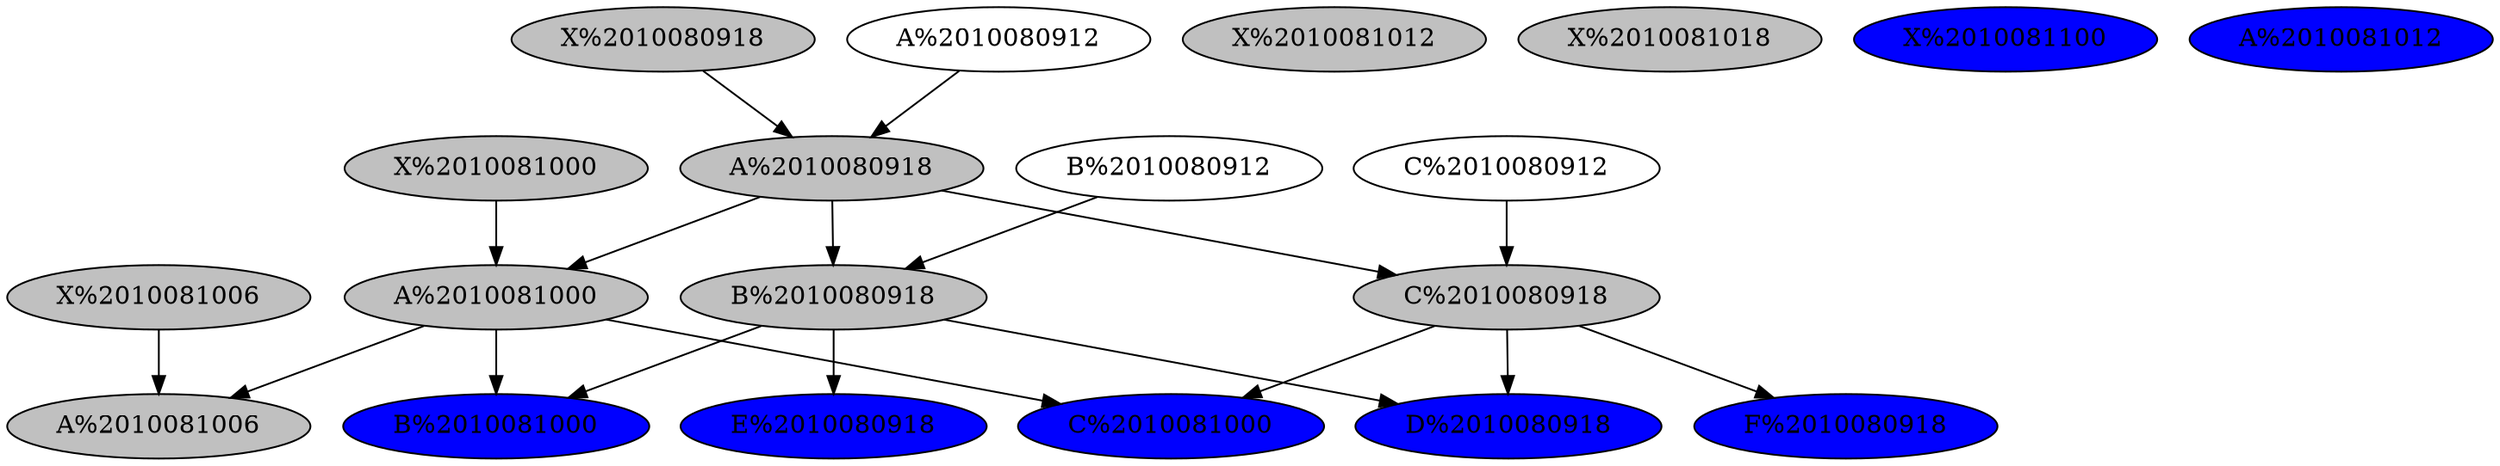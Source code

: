 strict digraph {
	graph [bb="0,0,1345,252"];
	node [label="\N"];
	"X%2010080918"	 [fillcolor=gray,
		height="0.5",
		pos="355,234",
		style=filled,
		width="2.2778"];
	"A%2010080918"	 [fillcolor=gray,
		height="0.5",
		pos="446,162",
		style=filled,
		width="2.2778"];
	"X%2010080918" -> "A%2010080918"	 [pos="e,423.86,179.52 377.03,216.57 388.68,207.35 403.16,195.9 415.83,185.87"];
	"A%2010081000"	 [fillcolor=gray,
		height="0.5",
		pos="264,90",
		style=filled,
		width="2.2778"];
	"A%2010080918" -> "A%2010081000"	 [pos="e,303.85,105.76 406.06,146.2 378.8,135.41 342.49,121.05 313.41,109.55"];
	"B%2010080918"	 [fillcolor=gray,
		height="0.5",
		pos="446,90",
		style=filled,
		width="2.2778"];
	"A%2010080918" -> "B%2010080918"	 [pos="e,446,108.41 446,143.83 446,136.13 446,126.97 446,118.42"];
	"C%2010080918"	 [fillcolor=gray,
		height="0.5",
		pos="810,90",
		style=filled,
		width="2.2778"];
	"A%2010080918" -> "C%2010080918"	 [pos="e,748.88,102.09 506.93,149.95 570.84,137.31 671.2,117.45 738.74,104.09"];
	"X%2010081000"	 [fillcolor=gray,
		height="0.5",
		pos="264,162",
		style=filled,
		width="2.2778"];
	"X%2010081000" -> "A%2010081000"	 [pos="e,264,108.41 264,143.83 264,136.13 264,126.97 264,118.42"];
	"A%2010081006"	 [fillcolor=gray,
		height="0.5",
		pos="82,18",
		style=filled,
		width="2.2778"];
	"A%2010081000" -> "A%2010081006"	 [pos="e,121.85,33.764 224.06,74.199 196.8,63.414 160.49,49.052 131.41,37.547"];
	"B%2010081000"	 [fillcolor=blue,
		height="0.5",
		pos="264,18",
		style=filled,
		width="2.2778"];
	"A%2010081000" -> "B%2010081000"	 [pos="e,264,36.413 264,71.831 264,64.131 264,54.974 264,46.417"];
	"C%2010081000"	 [fillcolor=blue,
		height="0.5",
		pos="628,18",
		style=filled,
		width="2.2778"];
	"A%2010081000" -> "C%2010081000"	 [pos="e,566.88,30.09 324.93,77.949 388.84,65.307 489.2,45.454 556.74,32.095"];
	"X%2010081006"	 [fillcolor=gray,
		height="0.5",
		pos="82,90",
		style=filled,
		width="2.2778"];
	"X%2010081006" -> "A%2010081006"	 [pos="e,82,36.413 82,71.831 82,64.131 82,54.974 82,46.417"];
	"B%2010080918" -> "B%2010081000"	 [pos="e,303.85,33.764 406.06,74.199 378.8,63.414 342.49,49.052 313.41,37.547"];
	"E%2010080918"	 [fillcolor=blue,
		height="0.5",
		pos="446,18",
		style=filled,
		width="2.2778"];
	"B%2010080918" -> "E%2010080918"	 [pos="e,446,36.413 446,71.831 446,64.131 446,54.974 446,46.417"];
	"D%2010080918"	 [fillcolor=blue,
		height="0.5",
		pos="810,18",
		style=filled,
		width="2.2778"];
	"B%2010080918" -> "D%2010080918"	 [pos="e,748.88,30.09 506.93,77.949 570.84,65.307 671.2,45.454 738.74,32.095"];
	"C%2010080918" -> "C%2010081000"	 [pos="e,667.85,33.764 770.06,74.199 742.8,63.414 706.49,49.052 677.41,37.547"];
	"C%2010080918" -> "D%2010080918"	 [pos="e,810,36.413 810,71.831 810,64.131 810,54.974 810,46.417"];
	"F%2010080918"	 [fillcolor=blue,
		height="0.5",
		pos="991,18",
		style=filled,
		width="2.25"];
	"C%2010080918" -> "F%2010080918"	 [pos="e,951.37,33.764 849.72,74.199 876.83,63.414 912.94,49.052 941.86,37.547"];
	"A%2010080912"	 [height="0.5",
		pos="537,234",
		width="2.2778"];
	"A%2010080912" -> "A%2010080918"	 [pos="e,468.14,179.52 514.97,216.57 503.32,207.35 488.84,195.9 476.17,185.87"];
	"X%2010081012"	 [fillcolor=gray,
		height="0.5",
		pos="719,234",
		style=filled,
		width="2.2778"];
	"X%2010081018"	 [fillcolor=gray,
		height="0.5",
		pos="901,234",
		style=filled,
		width="2.2778"];
	"B%2010080912"	 [height="0.5",
		pos="628,162",
		width="2.2778"];
	"B%2010080912" -> "B%2010080918"	 [pos="e,485.85,105.76 588.06,146.2 560.8,135.41 524.49,121.05 495.41,109.55"];
	"C%2010080912"	 [height="0.5",
		pos="810,162",
		width="2.2778"];
	"C%2010080912" -> "C%2010080918"	 [pos="e,810,108.41 810,143.83 810,136.13 810,126.97 810,118.42"];
	"X%2010081100"	 [fillcolor=blue,
		height="0.5",
		pos="1082,234",
		style=filled,
		width="2.25"];
	"A%2010081012"	 [fillcolor=blue,
		height="0.5",
		pos="1263,234",
		style=filled,
		width="2.2778"];
}
